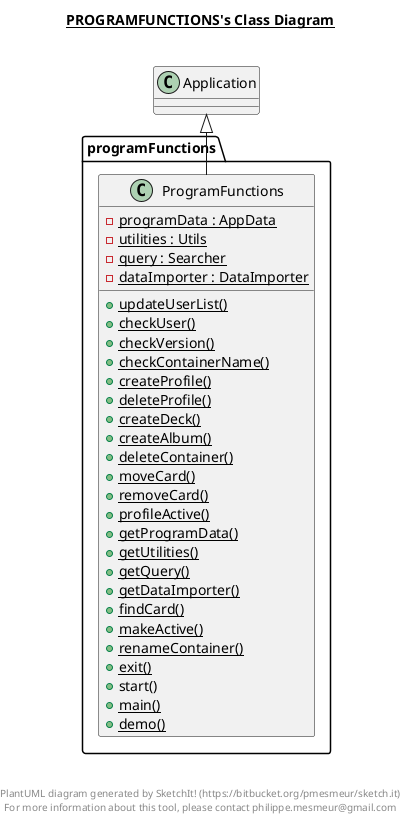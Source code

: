 @startuml

title __PROGRAMFUNCTIONS's Class Diagram__\n

  package programFunctions {
    class ProgramFunctions {
        {static} - programData : AppData
        {static} - utilities : Utils
        {static} - query : Searcher
        {static} - dataImporter : DataImporter
        {static} + updateUserList()
        {static} + checkUser()
        {static} + checkVersion()
        {static} + checkContainerName()
        {static} + createProfile()
        {static} + deleteProfile()
        {static} + createDeck()
        {static} + createAlbum()
        {static} + deleteContainer()
        {static} + moveCard()
        {static} + removeCard()
        {static} + profileActive()
        {static} + getProgramData()
        {static} + getUtilities()
        {static} + getQuery()
        {static} + getDataImporter()
        {static} + findCard()
        {static} + makeActive()
        {static} + renameContainer()
        {static} + exit()
        + start()
        {static} + main()
        {static} + demo()
    }
  }
  

  ProgramFunctions -up-|> Application


right footer


PlantUML diagram generated by SketchIt! (https://bitbucket.org/pmesmeur/sketch.it)
For more information about this tool, please contact philippe.mesmeur@gmail.com
endfooter

@enduml
